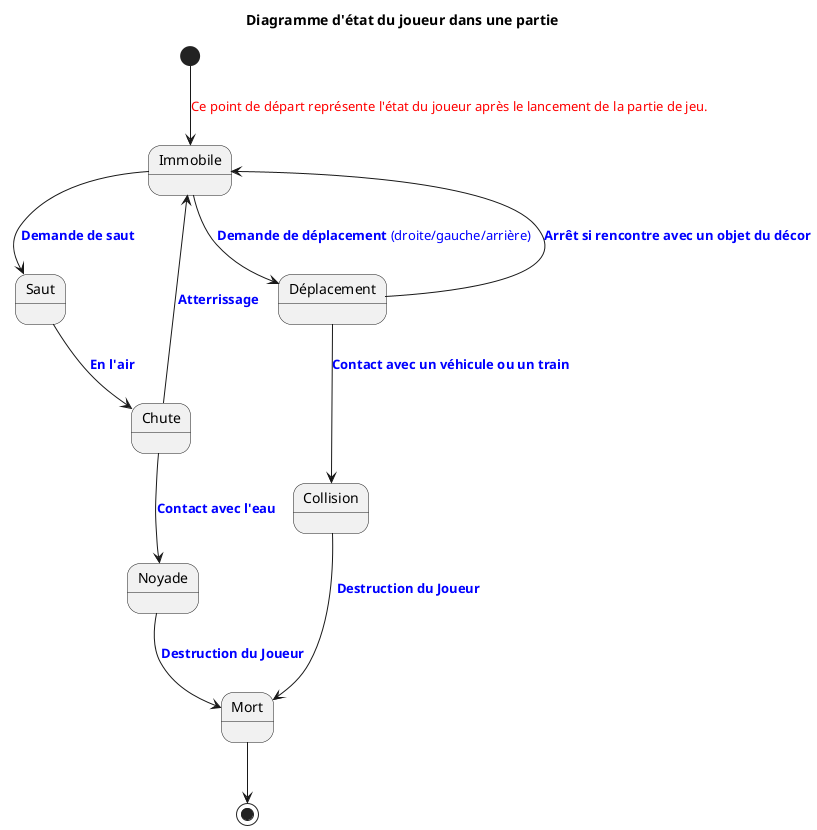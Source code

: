 @startuml
title Diagramme d'état du joueur dans une partie

[*] --> Immobile : <color:red>Ce point de départ représente l'état du joueur après le lancement de la partie de jeu.</color>

Immobile --> Saut : <color:blue>**Demande de saut**</color>
Immobile --> Déplacement : <color:blue>**Demande de déplacement **(droite/gauche/arrière)</color>

Saut --> Chute : <color:blue>**En l'air**</color>

Chute --> Immobile : <color:blue>**Atterrissage**</color>
Chute --> Noyade : <color:blue>**Contact avec l'eau**</color>

Noyade --> Mort : <color:blue>**Destruction du Joueur**</color>

Déplacement --> Immobile : <color:blue>**Arrêt si rencontre avec un objet du décor**</color>
Déplacement --> Collision : <color:blue>**Contact avec un véhicule ou un train**</color>

Collision --> Mort : <color:blue>** Destruction du Joueur **</color>

Mort --> [*]

@enduml